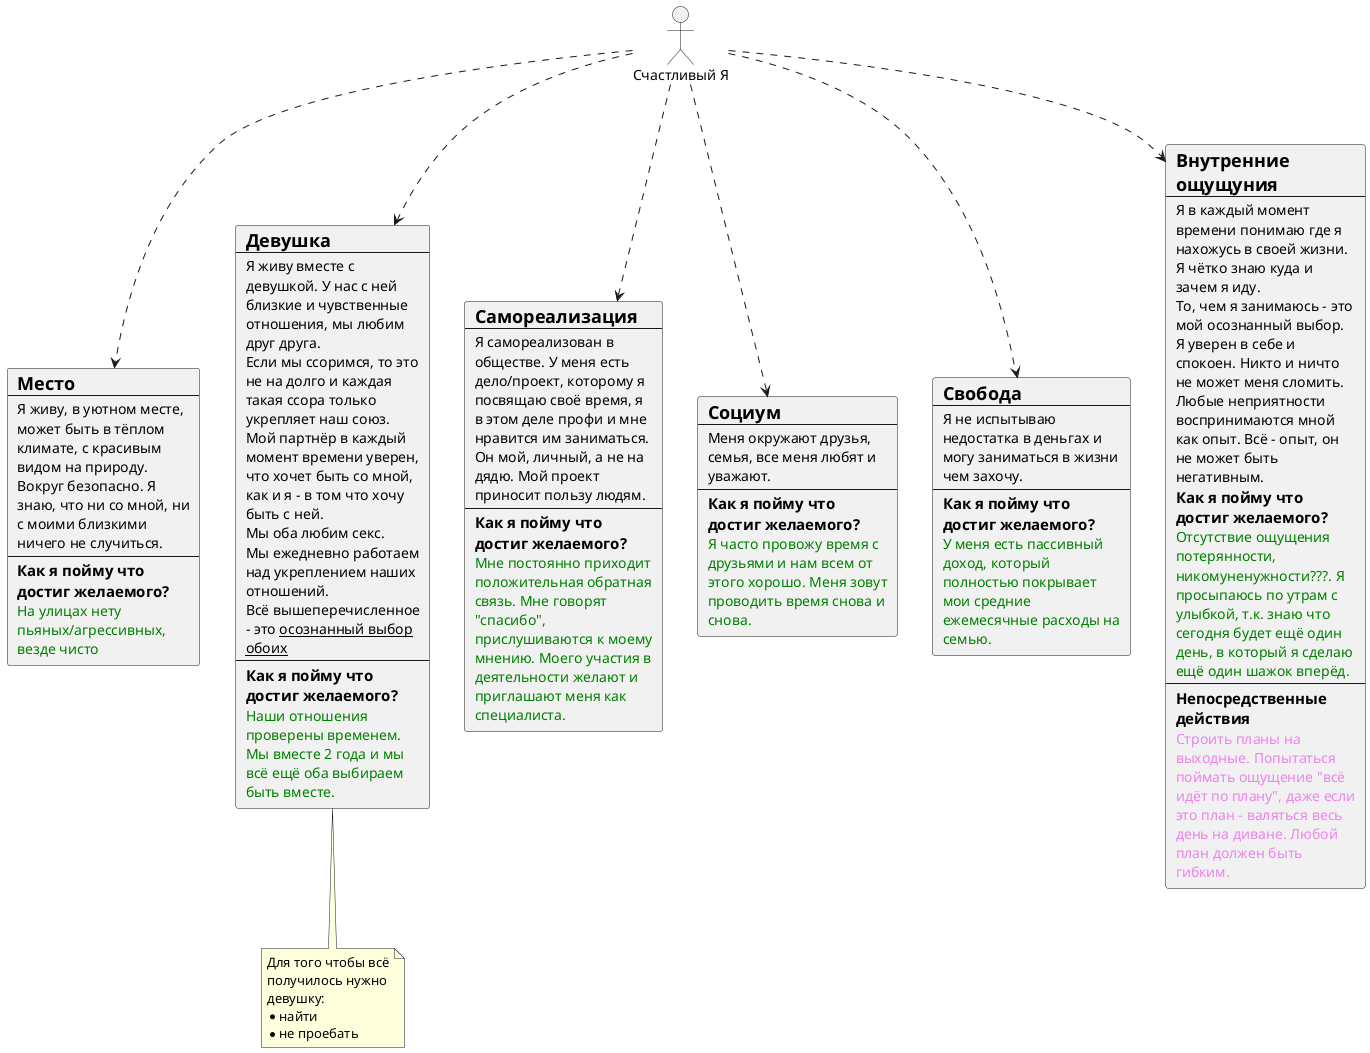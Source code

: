 @startuml
skinparam wrapWidth 180
actor Happy_Me as "Счастливый Я"

card Environment [
=Место
----
Я живу, в уютном месте, может быть в тёплом климате, с красивым видом на природу.
Вокруг безопасно. Я знаю, что ни со мной, ни с моими близкими ничего не случиться.
----
===Как я пойму что достиг желаемого?
<color:green>На улицах нету пьяных/агрессивных, везде чисто</color>
]

card Girlfriend [
=Девушка
----
Я живу вместе с девушкой. У нас с ней близкие и чувственные отношения, мы любим друг друга.
Если мы ссоримся, то это не на долго и каждая такая ссора только укрепляет наш союз.
Мой партнёр в каждый момент времени уверен, что хочет быть со мной, как и я - в том что хочу быть с ней.
Мы оба любим секс.
Мы ежедневно работаем над укреплением наших отношений.
Всё вышеперечисленное - это <u>осознанный выбор обоих</u>
----
===Как я пойму что достиг желаемого?
<color:green>Наши отношения проверены временем. Мы вместе 2 года и мы всё ещё оба выбираем быть вместе. </color>
]
note bottom
Для того чтобы всё получилось нужно девушку:
* найти
* не проебать
end note

card SelfRealisation [
=Самореализация
----
Я самореализован в обществе. У меня есть дело/проект, которому я посвящаю своё время, я в этом деле профи и мне нравится им заниматься.
Он мой, личный, а не на дядю. Мой проект приносит пользу людям.
----
===Как я пойму что достиг желаемого?
<color:green>Мне постоянно приходит положительная обратная связь. Мне говорят "спасибо", прислушиваются к моему мнению. Моего участия в деятельности желают и приглашают меня как специалиста.</color>
]

card Social [
=Социум
----
Меня окружают друзья, семья, все меня любят и уважают.
----
===Как я пойму что достиг желаемого?
<color:green>Я часто провожу время с друзьями и нам всем от этого хорошо. Меня зовут проводить время снова и снова.</color>
]

card Freedom [
=Свобода
----
Я не испытываю недостатка в деньгах и могу заниматься в жизни чем захочу.
----
===Как я пойму что достиг желаемого?
<color:green>У меня есть пассивный доход, который полностью покрывает мои средние ежемесячные расходы на семью.</color>
]

card InnerFeelings [
=Внутренние ощущуния
----
Я в каждый момент времени понимаю где я нахожусь в своей жизни. Я чётко знаю куда и зачем я иду.
То, чем я занимаюсь - это мой осознанный выбор.
Я уверен в себе и спокоен. Никто и ничто не может меня сломить. Любые неприятности воспринимаются мной как опыт. Всё - опыт, он не может быть негативным.
===Как я пойму что достиг желаемого?
<color:green>Отсутствие ощущения потерянности, никомуненужности???. Я просыпаюсь по утрам с улыбкой, т.к. знаю что сегодня будет ещё один день, в который я сделаю ещё один шажок вперёд.</color>
----
===Непосредственные действия
<color:violet>Строить планы на выходные. Попытаться поймать ощущение "всё идёт по плану", даже если это план - валяться весь день на диване. Любой план должен быть гибким.</color>
]

Happy_Me .-> Environment
Happy_Me .-> Girlfriend
Happy_Me .-> SelfRealisation
Happy_Me .-> Social
Happy_Me .-> Freedom
Happy_Me .-> InnerFeelings

@enduml